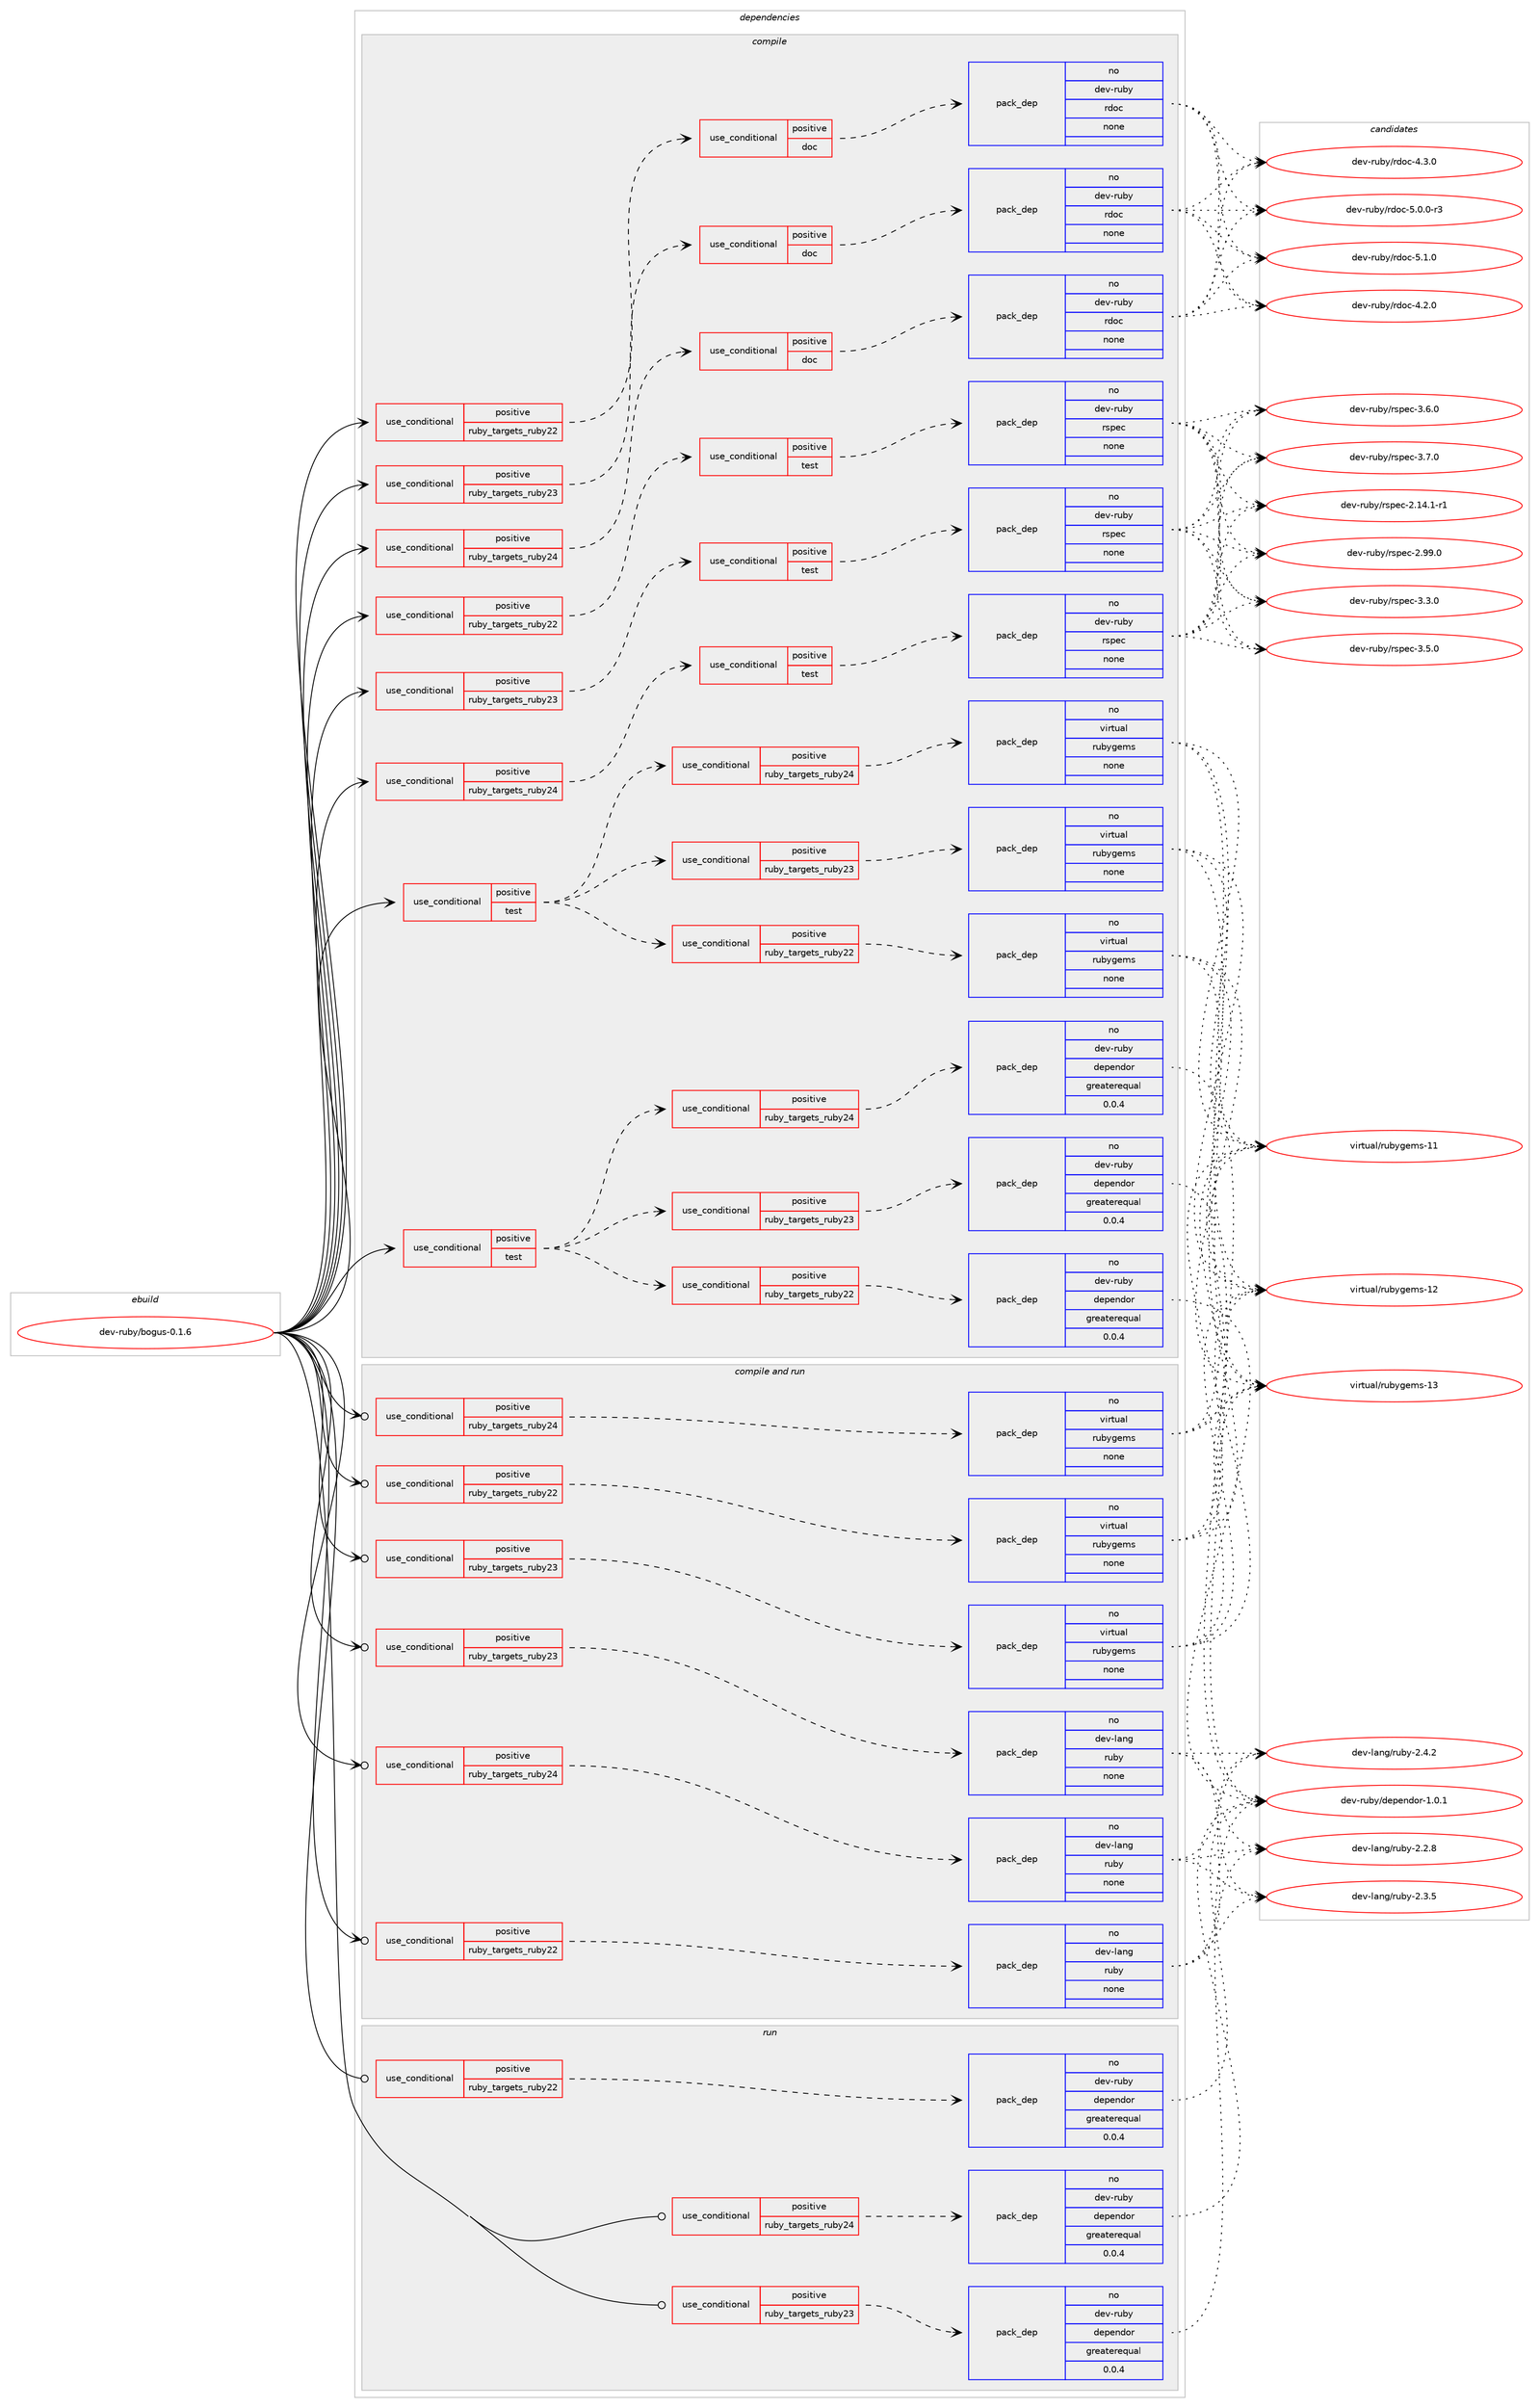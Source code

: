 digraph prolog {

# *************
# Graph options
# *************

newrank=true;
concentrate=true;
compound=true;
graph [rankdir=LR,fontname=Helvetica,fontsize=10,ranksep=1.5];#, ranksep=2.5, nodesep=0.2];
edge  [arrowhead=vee];
node  [fontname=Helvetica,fontsize=10];

# **********
# The ebuild
# **********

subgraph cluster_leftcol {
color=gray;
rank=same;
label=<<i>ebuild</i>>;
id [label="dev-ruby/bogus-0.1.6", color=red, width=4, href="../dev-ruby/bogus-0.1.6.svg"];
}

# ****************
# The dependencies
# ****************

subgraph cluster_midcol {
color=gray;
label=<<i>dependencies</i>>;
subgraph cluster_compile {
fillcolor="#eeeeee";
style=filled;
label=<<i>compile</i>>;
subgraph cond52956 {
dependency230692 [label=<<TABLE BORDER="0" CELLBORDER="1" CELLSPACING="0" CELLPADDING="4"><TR><TD ROWSPAN="3" CELLPADDING="10">use_conditional</TD></TR><TR><TD>positive</TD></TR><TR><TD>ruby_targets_ruby22</TD></TR></TABLE>>, shape=none, color=red];
subgraph cond52957 {
dependency230693 [label=<<TABLE BORDER="0" CELLBORDER="1" CELLSPACING="0" CELLPADDING="4"><TR><TD ROWSPAN="3" CELLPADDING="10">use_conditional</TD></TR><TR><TD>positive</TD></TR><TR><TD>doc</TD></TR></TABLE>>, shape=none, color=red];
subgraph pack173662 {
dependency230694 [label=<<TABLE BORDER="0" CELLBORDER="1" CELLSPACING="0" CELLPADDING="4" WIDTH="220"><TR><TD ROWSPAN="6" CELLPADDING="30">pack_dep</TD></TR><TR><TD WIDTH="110">no</TD></TR><TR><TD>dev-ruby</TD></TR><TR><TD>rdoc</TD></TR><TR><TD>none</TD></TR><TR><TD></TD></TR></TABLE>>, shape=none, color=blue];
}
dependency230693:e -> dependency230694:w [weight=20,style="dashed",arrowhead="vee"];
}
dependency230692:e -> dependency230693:w [weight=20,style="dashed",arrowhead="vee"];
}
id:e -> dependency230692:w [weight=20,style="solid",arrowhead="vee"];
subgraph cond52958 {
dependency230695 [label=<<TABLE BORDER="0" CELLBORDER="1" CELLSPACING="0" CELLPADDING="4"><TR><TD ROWSPAN="3" CELLPADDING="10">use_conditional</TD></TR><TR><TD>positive</TD></TR><TR><TD>ruby_targets_ruby22</TD></TR></TABLE>>, shape=none, color=red];
subgraph cond52959 {
dependency230696 [label=<<TABLE BORDER="0" CELLBORDER="1" CELLSPACING="0" CELLPADDING="4"><TR><TD ROWSPAN="3" CELLPADDING="10">use_conditional</TD></TR><TR><TD>positive</TD></TR><TR><TD>test</TD></TR></TABLE>>, shape=none, color=red];
subgraph pack173663 {
dependency230697 [label=<<TABLE BORDER="0" CELLBORDER="1" CELLSPACING="0" CELLPADDING="4" WIDTH="220"><TR><TD ROWSPAN="6" CELLPADDING="30">pack_dep</TD></TR><TR><TD WIDTH="110">no</TD></TR><TR><TD>dev-ruby</TD></TR><TR><TD>rspec</TD></TR><TR><TD>none</TD></TR><TR><TD></TD></TR></TABLE>>, shape=none, color=blue];
}
dependency230696:e -> dependency230697:w [weight=20,style="dashed",arrowhead="vee"];
}
dependency230695:e -> dependency230696:w [weight=20,style="dashed",arrowhead="vee"];
}
id:e -> dependency230695:w [weight=20,style="solid",arrowhead="vee"];
subgraph cond52960 {
dependency230698 [label=<<TABLE BORDER="0" CELLBORDER="1" CELLSPACING="0" CELLPADDING="4"><TR><TD ROWSPAN="3" CELLPADDING="10">use_conditional</TD></TR><TR><TD>positive</TD></TR><TR><TD>ruby_targets_ruby23</TD></TR></TABLE>>, shape=none, color=red];
subgraph cond52961 {
dependency230699 [label=<<TABLE BORDER="0" CELLBORDER="1" CELLSPACING="0" CELLPADDING="4"><TR><TD ROWSPAN="3" CELLPADDING="10">use_conditional</TD></TR><TR><TD>positive</TD></TR><TR><TD>doc</TD></TR></TABLE>>, shape=none, color=red];
subgraph pack173664 {
dependency230700 [label=<<TABLE BORDER="0" CELLBORDER="1" CELLSPACING="0" CELLPADDING="4" WIDTH="220"><TR><TD ROWSPAN="6" CELLPADDING="30">pack_dep</TD></TR><TR><TD WIDTH="110">no</TD></TR><TR><TD>dev-ruby</TD></TR><TR><TD>rdoc</TD></TR><TR><TD>none</TD></TR><TR><TD></TD></TR></TABLE>>, shape=none, color=blue];
}
dependency230699:e -> dependency230700:w [weight=20,style="dashed",arrowhead="vee"];
}
dependency230698:e -> dependency230699:w [weight=20,style="dashed",arrowhead="vee"];
}
id:e -> dependency230698:w [weight=20,style="solid",arrowhead="vee"];
subgraph cond52962 {
dependency230701 [label=<<TABLE BORDER="0" CELLBORDER="1" CELLSPACING="0" CELLPADDING="4"><TR><TD ROWSPAN="3" CELLPADDING="10">use_conditional</TD></TR><TR><TD>positive</TD></TR><TR><TD>ruby_targets_ruby23</TD></TR></TABLE>>, shape=none, color=red];
subgraph cond52963 {
dependency230702 [label=<<TABLE BORDER="0" CELLBORDER="1" CELLSPACING="0" CELLPADDING="4"><TR><TD ROWSPAN="3" CELLPADDING="10">use_conditional</TD></TR><TR><TD>positive</TD></TR><TR><TD>test</TD></TR></TABLE>>, shape=none, color=red];
subgraph pack173665 {
dependency230703 [label=<<TABLE BORDER="0" CELLBORDER="1" CELLSPACING="0" CELLPADDING="4" WIDTH="220"><TR><TD ROWSPAN="6" CELLPADDING="30">pack_dep</TD></TR><TR><TD WIDTH="110">no</TD></TR><TR><TD>dev-ruby</TD></TR><TR><TD>rspec</TD></TR><TR><TD>none</TD></TR><TR><TD></TD></TR></TABLE>>, shape=none, color=blue];
}
dependency230702:e -> dependency230703:w [weight=20,style="dashed",arrowhead="vee"];
}
dependency230701:e -> dependency230702:w [weight=20,style="dashed",arrowhead="vee"];
}
id:e -> dependency230701:w [weight=20,style="solid",arrowhead="vee"];
subgraph cond52964 {
dependency230704 [label=<<TABLE BORDER="0" CELLBORDER="1" CELLSPACING="0" CELLPADDING="4"><TR><TD ROWSPAN="3" CELLPADDING="10">use_conditional</TD></TR><TR><TD>positive</TD></TR><TR><TD>ruby_targets_ruby24</TD></TR></TABLE>>, shape=none, color=red];
subgraph cond52965 {
dependency230705 [label=<<TABLE BORDER="0" CELLBORDER="1" CELLSPACING="0" CELLPADDING="4"><TR><TD ROWSPAN="3" CELLPADDING="10">use_conditional</TD></TR><TR><TD>positive</TD></TR><TR><TD>doc</TD></TR></TABLE>>, shape=none, color=red];
subgraph pack173666 {
dependency230706 [label=<<TABLE BORDER="0" CELLBORDER="1" CELLSPACING="0" CELLPADDING="4" WIDTH="220"><TR><TD ROWSPAN="6" CELLPADDING="30">pack_dep</TD></TR><TR><TD WIDTH="110">no</TD></TR><TR><TD>dev-ruby</TD></TR><TR><TD>rdoc</TD></TR><TR><TD>none</TD></TR><TR><TD></TD></TR></TABLE>>, shape=none, color=blue];
}
dependency230705:e -> dependency230706:w [weight=20,style="dashed",arrowhead="vee"];
}
dependency230704:e -> dependency230705:w [weight=20,style="dashed",arrowhead="vee"];
}
id:e -> dependency230704:w [weight=20,style="solid",arrowhead="vee"];
subgraph cond52966 {
dependency230707 [label=<<TABLE BORDER="0" CELLBORDER="1" CELLSPACING="0" CELLPADDING="4"><TR><TD ROWSPAN="3" CELLPADDING="10">use_conditional</TD></TR><TR><TD>positive</TD></TR><TR><TD>ruby_targets_ruby24</TD></TR></TABLE>>, shape=none, color=red];
subgraph cond52967 {
dependency230708 [label=<<TABLE BORDER="0" CELLBORDER="1" CELLSPACING="0" CELLPADDING="4"><TR><TD ROWSPAN="3" CELLPADDING="10">use_conditional</TD></TR><TR><TD>positive</TD></TR><TR><TD>test</TD></TR></TABLE>>, shape=none, color=red];
subgraph pack173667 {
dependency230709 [label=<<TABLE BORDER="0" CELLBORDER="1" CELLSPACING="0" CELLPADDING="4" WIDTH="220"><TR><TD ROWSPAN="6" CELLPADDING="30">pack_dep</TD></TR><TR><TD WIDTH="110">no</TD></TR><TR><TD>dev-ruby</TD></TR><TR><TD>rspec</TD></TR><TR><TD>none</TD></TR><TR><TD></TD></TR></TABLE>>, shape=none, color=blue];
}
dependency230708:e -> dependency230709:w [weight=20,style="dashed",arrowhead="vee"];
}
dependency230707:e -> dependency230708:w [weight=20,style="dashed",arrowhead="vee"];
}
id:e -> dependency230707:w [weight=20,style="solid",arrowhead="vee"];
subgraph cond52968 {
dependency230710 [label=<<TABLE BORDER="0" CELLBORDER="1" CELLSPACING="0" CELLPADDING="4"><TR><TD ROWSPAN="3" CELLPADDING="10">use_conditional</TD></TR><TR><TD>positive</TD></TR><TR><TD>test</TD></TR></TABLE>>, shape=none, color=red];
subgraph cond52969 {
dependency230711 [label=<<TABLE BORDER="0" CELLBORDER="1" CELLSPACING="0" CELLPADDING="4"><TR><TD ROWSPAN="3" CELLPADDING="10">use_conditional</TD></TR><TR><TD>positive</TD></TR><TR><TD>ruby_targets_ruby22</TD></TR></TABLE>>, shape=none, color=red];
subgraph pack173668 {
dependency230712 [label=<<TABLE BORDER="0" CELLBORDER="1" CELLSPACING="0" CELLPADDING="4" WIDTH="220"><TR><TD ROWSPAN="6" CELLPADDING="30">pack_dep</TD></TR><TR><TD WIDTH="110">no</TD></TR><TR><TD>dev-ruby</TD></TR><TR><TD>dependor</TD></TR><TR><TD>greaterequal</TD></TR><TR><TD>0.0.4</TD></TR></TABLE>>, shape=none, color=blue];
}
dependency230711:e -> dependency230712:w [weight=20,style="dashed",arrowhead="vee"];
}
dependency230710:e -> dependency230711:w [weight=20,style="dashed",arrowhead="vee"];
subgraph cond52970 {
dependency230713 [label=<<TABLE BORDER="0" CELLBORDER="1" CELLSPACING="0" CELLPADDING="4"><TR><TD ROWSPAN="3" CELLPADDING="10">use_conditional</TD></TR><TR><TD>positive</TD></TR><TR><TD>ruby_targets_ruby23</TD></TR></TABLE>>, shape=none, color=red];
subgraph pack173669 {
dependency230714 [label=<<TABLE BORDER="0" CELLBORDER="1" CELLSPACING="0" CELLPADDING="4" WIDTH="220"><TR><TD ROWSPAN="6" CELLPADDING="30">pack_dep</TD></TR><TR><TD WIDTH="110">no</TD></TR><TR><TD>dev-ruby</TD></TR><TR><TD>dependor</TD></TR><TR><TD>greaterequal</TD></TR><TR><TD>0.0.4</TD></TR></TABLE>>, shape=none, color=blue];
}
dependency230713:e -> dependency230714:w [weight=20,style="dashed",arrowhead="vee"];
}
dependency230710:e -> dependency230713:w [weight=20,style="dashed",arrowhead="vee"];
subgraph cond52971 {
dependency230715 [label=<<TABLE BORDER="0" CELLBORDER="1" CELLSPACING="0" CELLPADDING="4"><TR><TD ROWSPAN="3" CELLPADDING="10">use_conditional</TD></TR><TR><TD>positive</TD></TR><TR><TD>ruby_targets_ruby24</TD></TR></TABLE>>, shape=none, color=red];
subgraph pack173670 {
dependency230716 [label=<<TABLE BORDER="0" CELLBORDER="1" CELLSPACING="0" CELLPADDING="4" WIDTH="220"><TR><TD ROWSPAN="6" CELLPADDING="30">pack_dep</TD></TR><TR><TD WIDTH="110">no</TD></TR><TR><TD>dev-ruby</TD></TR><TR><TD>dependor</TD></TR><TR><TD>greaterequal</TD></TR><TR><TD>0.0.4</TD></TR></TABLE>>, shape=none, color=blue];
}
dependency230715:e -> dependency230716:w [weight=20,style="dashed",arrowhead="vee"];
}
dependency230710:e -> dependency230715:w [weight=20,style="dashed",arrowhead="vee"];
}
id:e -> dependency230710:w [weight=20,style="solid",arrowhead="vee"];
subgraph cond52972 {
dependency230717 [label=<<TABLE BORDER="0" CELLBORDER="1" CELLSPACING="0" CELLPADDING="4"><TR><TD ROWSPAN="3" CELLPADDING="10">use_conditional</TD></TR><TR><TD>positive</TD></TR><TR><TD>test</TD></TR></TABLE>>, shape=none, color=red];
subgraph cond52973 {
dependency230718 [label=<<TABLE BORDER="0" CELLBORDER="1" CELLSPACING="0" CELLPADDING="4"><TR><TD ROWSPAN="3" CELLPADDING="10">use_conditional</TD></TR><TR><TD>positive</TD></TR><TR><TD>ruby_targets_ruby22</TD></TR></TABLE>>, shape=none, color=red];
subgraph pack173671 {
dependency230719 [label=<<TABLE BORDER="0" CELLBORDER="1" CELLSPACING="0" CELLPADDING="4" WIDTH="220"><TR><TD ROWSPAN="6" CELLPADDING="30">pack_dep</TD></TR><TR><TD WIDTH="110">no</TD></TR><TR><TD>virtual</TD></TR><TR><TD>rubygems</TD></TR><TR><TD>none</TD></TR><TR><TD></TD></TR></TABLE>>, shape=none, color=blue];
}
dependency230718:e -> dependency230719:w [weight=20,style="dashed",arrowhead="vee"];
}
dependency230717:e -> dependency230718:w [weight=20,style="dashed",arrowhead="vee"];
subgraph cond52974 {
dependency230720 [label=<<TABLE BORDER="0" CELLBORDER="1" CELLSPACING="0" CELLPADDING="4"><TR><TD ROWSPAN="3" CELLPADDING="10">use_conditional</TD></TR><TR><TD>positive</TD></TR><TR><TD>ruby_targets_ruby23</TD></TR></TABLE>>, shape=none, color=red];
subgraph pack173672 {
dependency230721 [label=<<TABLE BORDER="0" CELLBORDER="1" CELLSPACING="0" CELLPADDING="4" WIDTH="220"><TR><TD ROWSPAN="6" CELLPADDING="30">pack_dep</TD></TR><TR><TD WIDTH="110">no</TD></TR><TR><TD>virtual</TD></TR><TR><TD>rubygems</TD></TR><TR><TD>none</TD></TR><TR><TD></TD></TR></TABLE>>, shape=none, color=blue];
}
dependency230720:e -> dependency230721:w [weight=20,style="dashed",arrowhead="vee"];
}
dependency230717:e -> dependency230720:w [weight=20,style="dashed",arrowhead="vee"];
subgraph cond52975 {
dependency230722 [label=<<TABLE BORDER="0" CELLBORDER="1" CELLSPACING="0" CELLPADDING="4"><TR><TD ROWSPAN="3" CELLPADDING="10">use_conditional</TD></TR><TR><TD>positive</TD></TR><TR><TD>ruby_targets_ruby24</TD></TR></TABLE>>, shape=none, color=red];
subgraph pack173673 {
dependency230723 [label=<<TABLE BORDER="0" CELLBORDER="1" CELLSPACING="0" CELLPADDING="4" WIDTH="220"><TR><TD ROWSPAN="6" CELLPADDING="30">pack_dep</TD></TR><TR><TD WIDTH="110">no</TD></TR><TR><TD>virtual</TD></TR><TR><TD>rubygems</TD></TR><TR><TD>none</TD></TR><TR><TD></TD></TR></TABLE>>, shape=none, color=blue];
}
dependency230722:e -> dependency230723:w [weight=20,style="dashed",arrowhead="vee"];
}
dependency230717:e -> dependency230722:w [weight=20,style="dashed",arrowhead="vee"];
}
id:e -> dependency230717:w [weight=20,style="solid",arrowhead="vee"];
}
subgraph cluster_compileandrun {
fillcolor="#eeeeee";
style=filled;
label=<<i>compile and run</i>>;
subgraph cond52976 {
dependency230724 [label=<<TABLE BORDER="0" CELLBORDER="1" CELLSPACING="0" CELLPADDING="4"><TR><TD ROWSPAN="3" CELLPADDING="10">use_conditional</TD></TR><TR><TD>positive</TD></TR><TR><TD>ruby_targets_ruby22</TD></TR></TABLE>>, shape=none, color=red];
subgraph pack173674 {
dependency230725 [label=<<TABLE BORDER="0" CELLBORDER="1" CELLSPACING="0" CELLPADDING="4" WIDTH="220"><TR><TD ROWSPAN="6" CELLPADDING="30">pack_dep</TD></TR><TR><TD WIDTH="110">no</TD></TR><TR><TD>dev-lang</TD></TR><TR><TD>ruby</TD></TR><TR><TD>none</TD></TR><TR><TD></TD></TR></TABLE>>, shape=none, color=blue];
}
dependency230724:e -> dependency230725:w [weight=20,style="dashed",arrowhead="vee"];
}
id:e -> dependency230724:w [weight=20,style="solid",arrowhead="odotvee"];
subgraph cond52977 {
dependency230726 [label=<<TABLE BORDER="0" CELLBORDER="1" CELLSPACING="0" CELLPADDING="4"><TR><TD ROWSPAN="3" CELLPADDING="10">use_conditional</TD></TR><TR><TD>positive</TD></TR><TR><TD>ruby_targets_ruby22</TD></TR></TABLE>>, shape=none, color=red];
subgraph pack173675 {
dependency230727 [label=<<TABLE BORDER="0" CELLBORDER="1" CELLSPACING="0" CELLPADDING="4" WIDTH="220"><TR><TD ROWSPAN="6" CELLPADDING="30">pack_dep</TD></TR><TR><TD WIDTH="110">no</TD></TR><TR><TD>virtual</TD></TR><TR><TD>rubygems</TD></TR><TR><TD>none</TD></TR><TR><TD></TD></TR></TABLE>>, shape=none, color=blue];
}
dependency230726:e -> dependency230727:w [weight=20,style="dashed",arrowhead="vee"];
}
id:e -> dependency230726:w [weight=20,style="solid",arrowhead="odotvee"];
subgraph cond52978 {
dependency230728 [label=<<TABLE BORDER="0" CELLBORDER="1" CELLSPACING="0" CELLPADDING="4"><TR><TD ROWSPAN="3" CELLPADDING="10">use_conditional</TD></TR><TR><TD>positive</TD></TR><TR><TD>ruby_targets_ruby23</TD></TR></TABLE>>, shape=none, color=red];
subgraph pack173676 {
dependency230729 [label=<<TABLE BORDER="0" CELLBORDER="1" CELLSPACING="0" CELLPADDING="4" WIDTH="220"><TR><TD ROWSPAN="6" CELLPADDING="30">pack_dep</TD></TR><TR><TD WIDTH="110">no</TD></TR><TR><TD>dev-lang</TD></TR><TR><TD>ruby</TD></TR><TR><TD>none</TD></TR><TR><TD></TD></TR></TABLE>>, shape=none, color=blue];
}
dependency230728:e -> dependency230729:w [weight=20,style="dashed",arrowhead="vee"];
}
id:e -> dependency230728:w [weight=20,style="solid",arrowhead="odotvee"];
subgraph cond52979 {
dependency230730 [label=<<TABLE BORDER="0" CELLBORDER="1" CELLSPACING="0" CELLPADDING="4"><TR><TD ROWSPAN="3" CELLPADDING="10">use_conditional</TD></TR><TR><TD>positive</TD></TR><TR><TD>ruby_targets_ruby23</TD></TR></TABLE>>, shape=none, color=red];
subgraph pack173677 {
dependency230731 [label=<<TABLE BORDER="0" CELLBORDER="1" CELLSPACING="0" CELLPADDING="4" WIDTH="220"><TR><TD ROWSPAN="6" CELLPADDING="30">pack_dep</TD></TR><TR><TD WIDTH="110">no</TD></TR><TR><TD>virtual</TD></TR><TR><TD>rubygems</TD></TR><TR><TD>none</TD></TR><TR><TD></TD></TR></TABLE>>, shape=none, color=blue];
}
dependency230730:e -> dependency230731:w [weight=20,style="dashed",arrowhead="vee"];
}
id:e -> dependency230730:w [weight=20,style="solid",arrowhead="odotvee"];
subgraph cond52980 {
dependency230732 [label=<<TABLE BORDER="0" CELLBORDER="1" CELLSPACING="0" CELLPADDING="4"><TR><TD ROWSPAN="3" CELLPADDING="10">use_conditional</TD></TR><TR><TD>positive</TD></TR><TR><TD>ruby_targets_ruby24</TD></TR></TABLE>>, shape=none, color=red];
subgraph pack173678 {
dependency230733 [label=<<TABLE BORDER="0" CELLBORDER="1" CELLSPACING="0" CELLPADDING="4" WIDTH="220"><TR><TD ROWSPAN="6" CELLPADDING="30">pack_dep</TD></TR><TR><TD WIDTH="110">no</TD></TR><TR><TD>dev-lang</TD></TR><TR><TD>ruby</TD></TR><TR><TD>none</TD></TR><TR><TD></TD></TR></TABLE>>, shape=none, color=blue];
}
dependency230732:e -> dependency230733:w [weight=20,style="dashed",arrowhead="vee"];
}
id:e -> dependency230732:w [weight=20,style="solid",arrowhead="odotvee"];
subgraph cond52981 {
dependency230734 [label=<<TABLE BORDER="0" CELLBORDER="1" CELLSPACING="0" CELLPADDING="4"><TR><TD ROWSPAN="3" CELLPADDING="10">use_conditional</TD></TR><TR><TD>positive</TD></TR><TR><TD>ruby_targets_ruby24</TD></TR></TABLE>>, shape=none, color=red];
subgraph pack173679 {
dependency230735 [label=<<TABLE BORDER="0" CELLBORDER="1" CELLSPACING="0" CELLPADDING="4" WIDTH="220"><TR><TD ROWSPAN="6" CELLPADDING="30">pack_dep</TD></TR><TR><TD WIDTH="110">no</TD></TR><TR><TD>virtual</TD></TR><TR><TD>rubygems</TD></TR><TR><TD>none</TD></TR><TR><TD></TD></TR></TABLE>>, shape=none, color=blue];
}
dependency230734:e -> dependency230735:w [weight=20,style="dashed",arrowhead="vee"];
}
id:e -> dependency230734:w [weight=20,style="solid",arrowhead="odotvee"];
}
subgraph cluster_run {
fillcolor="#eeeeee";
style=filled;
label=<<i>run</i>>;
subgraph cond52982 {
dependency230736 [label=<<TABLE BORDER="0" CELLBORDER="1" CELLSPACING="0" CELLPADDING="4"><TR><TD ROWSPAN="3" CELLPADDING="10">use_conditional</TD></TR><TR><TD>positive</TD></TR><TR><TD>ruby_targets_ruby22</TD></TR></TABLE>>, shape=none, color=red];
subgraph pack173680 {
dependency230737 [label=<<TABLE BORDER="0" CELLBORDER="1" CELLSPACING="0" CELLPADDING="4" WIDTH="220"><TR><TD ROWSPAN="6" CELLPADDING="30">pack_dep</TD></TR><TR><TD WIDTH="110">no</TD></TR><TR><TD>dev-ruby</TD></TR><TR><TD>dependor</TD></TR><TR><TD>greaterequal</TD></TR><TR><TD>0.0.4</TD></TR></TABLE>>, shape=none, color=blue];
}
dependency230736:e -> dependency230737:w [weight=20,style="dashed",arrowhead="vee"];
}
id:e -> dependency230736:w [weight=20,style="solid",arrowhead="odot"];
subgraph cond52983 {
dependency230738 [label=<<TABLE BORDER="0" CELLBORDER="1" CELLSPACING="0" CELLPADDING="4"><TR><TD ROWSPAN="3" CELLPADDING="10">use_conditional</TD></TR><TR><TD>positive</TD></TR><TR><TD>ruby_targets_ruby23</TD></TR></TABLE>>, shape=none, color=red];
subgraph pack173681 {
dependency230739 [label=<<TABLE BORDER="0" CELLBORDER="1" CELLSPACING="0" CELLPADDING="4" WIDTH="220"><TR><TD ROWSPAN="6" CELLPADDING="30">pack_dep</TD></TR><TR><TD WIDTH="110">no</TD></TR><TR><TD>dev-ruby</TD></TR><TR><TD>dependor</TD></TR><TR><TD>greaterequal</TD></TR><TR><TD>0.0.4</TD></TR></TABLE>>, shape=none, color=blue];
}
dependency230738:e -> dependency230739:w [weight=20,style="dashed",arrowhead="vee"];
}
id:e -> dependency230738:w [weight=20,style="solid",arrowhead="odot"];
subgraph cond52984 {
dependency230740 [label=<<TABLE BORDER="0" CELLBORDER="1" CELLSPACING="0" CELLPADDING="4"><TR><TD ROWSPAN="3" CELLPADDING="10">use_conditional</TD></TR><TR><TD>positive</TD></TR><TR><TD>ruby_targets_ruby24</TD></TR></TABLE>>, shape=none, color=red];
subgraph pack173682 {
dependency230741 [label=<<TABLE BORDER="0" CELLBORDER="1" CELLSPACING="0" CELLPADDING="4" WIDTH="220"><TR><TD ROWSPAN="6" CELLPADDING="30">pack_dep</TD></TR><TR><TD WIDTH="110">no</TD></TR><TR><TD>dev-ruby</TD></TR><TR><TD>dependor</TD></TR><TR><TD>greaterequal</TD></TR><TR><TD>0.0.4</TD></TR></TABLE>>, shape=none, color=blue];
}
dependency230740:e -> dependency230741:w [weight=20,style="dashed",arrowhead="vee"];
}
id:e -> dependency230740:w [weight=20,style="solid",arrowhead="odot"];
}
}

# **************
# The candidates
# **************

subgraph cluster_choices {
rank=same;
color=gray;
label=<<i>candidates</i>>;

subgraph choice173662 {
color=black;
nodesep=1;
choice10010111845114117981214711410011199455246504648 [label="dev-ruby/rdoc-4.2.0", color=red, width=4,href="../dev-ruby/rdoc-4.2.0.svg"];
choice10010111845114117981214711410011199455246514648 [label="dev-ruby/rdoc-4.3.0", color=red, width=4,href="../dev-ruby/rdoc-4.3.0.svg"];
choice100101118451141179812147114100111994553464846484511451 [label="dev-ruby/rdoc-5.0.0-r3", color=red, width=4,href="../dev-ruby/rdoc-5.0.0-r3.svg"];
choice10010111845114117981214711410011199455346494648 [label="dev-ruby/rdoc-5.1.0", color=red, width=4,href="../dev-ruby/rdoc-5.1.0.svg"];
dependency230694:e -> choice10010111845114117981214711410011199455246504648:w [style=dotted,weight="100"];
dependency230694:e -> choice10010111845114117981214711410011199455246514648:w [style=dotted,weight="100"];
dependency230694:e -> choice100101118451141179812147114100111994553464846484511451:w [style=dotted,weight="100"];
dependency230694:e -> choice10010111845114117981214711410011199455346494648:w [style=dotted,weight="100"];
}
subgraph choice173663 {
color=black;
nodesep=1;
choice10010111845114117981214711411511210199455046495246494511449 [label="dev-ruby/rspec-2.14.1-r1", color=red, width=4,href="../dev-ruby/rspec-2.14.1-r1.svg"];
choice1001011184511411798121471141151121019945504657574648 [label="dev-ruby/rspec-2.99.0", color=red, width=4,href="../dev-ruby/rspec-2.99.0.svg"];
choice10010111845114117981214711411511210199455146514648 [label="dev-ruby/rspec-3.3.0", color=red, width=4,href="../dev-ruby/rspec-3.3.0.svg"];
choice10010111845114117981214711411511210199455146534648 [label="dev-ruby/rspec-3.5.0", color=red, width=4,href="../dev-ruby/rspec-3.5.0.svg"];
choice10010111845114117981214711411511210199455146544648 [label="dev-ruby/rspec-3.6.0", color=red, width=4,href="../dev-ruby/rspec-3.6.0.svg"];
choice10010111845114117981214711411511210199455146554648 [label="dev-ruby/rspec-3.7.0", color=red, width=4,href="../dev-ruby/rspec-3.7.0.svg"];
dependency230697:e -> choice10010111845114117981214711411511210199455046495246494511449:w [style=dotted,weight="100"];
dependency230697:e -> choice1001011184511411798121471141151121019945504657574648:w [style=dotted,weight="100"];
dependency230697:e -> choice10010111845114117981214711411511210199455146514648:w [style=dotted,weight="100"];
dependency230697:e -> choice10010111845114117981214711411511210199455146534648:w [style=dotted,weight="100"];
dependency230697:e -> choice10010111845114117981214711411511210199455146544648:w [style=dotted,weight="100"];
dependency230697:e -> choice10010111845114117981214711411511210199455146554648:w [style=dotted,weight="100"];
}
subgraph choice173664 {
color=black;
nodesep=1;
choice10010111845114117981214711410011199455246504648 [label="dev-ruby/rdoc-4.2.0", color=red, width=4,href="../dev-ruby/rdoc-4.2.0.svg"];
choice10010111845114117981214711410011199455246514648 [label="dev-ruby/rdoc-4.3.0", color=red, width=4,href="../dev-ruby/rdoc-4.3.0.svg"];
choice100101118451141179812147114100111994553464846484511451 [label="dev-ruby/rdoc-5.0.0-r3", color=red, width=4,href="../dev-ruby/rdoc-5.0.0-r3.svg"];
choice10010111845114117981214711410011199455346494648 [label="dev-ruby/rdoc-5.1.0", color=red, width=4,href="../dev-ruby/rdoc-5.1.0.svg"];
dependency230700:e -> choice10010111845114117981214711410011199455246504648:w [style=dotted,weight="100"];
dependency230700:e -> choice10010111845114117981214711410011199455246514648:w [style=dotted,weight="100"];
dependency230700:e -> choice100101118451141179812147114100111994553464846484511451:w [style=dotted,weight="100"];
dependency230700:e -> choice10010111845114117981214711410011199455346494648:w [style=dotted,weight="100"];
}
subgraph choice173665 {
color=black;
nodesep=1;
choice10010111845114117981214711411511210199455046495246494511449 [label="dev-ruby/rspec-2.14.1-r1", color=red, width=4,href="../dev-ruby/rspec-2.14.1-r1.svg"];
choice1001011184511411798121471141151121019945504657574648 [label="dev-ruby/rspec-2.99.0", color=red, width=4,href="../dev-ruby/rspec-2.99.0.svg"];
choice10010111845114117981214711411511210199455146514648 [label="dev-ruby/rspec-3.3.0", color=red, width=4,href="../dev-ruby/rspec-3.3.0.svg"];
choice10010111845114117981214711411511210199455146534648 [label="dev-ruby/rspec-3.5.0", color=red, width=4,href="../dev-ruby/rspec-3.5.0.svg"];
choice10010111845114117981214711411511210199455146544648 [label="dev-ruby/rspec-3.6.0", color=red, width=4,href="../dev-ruby/rspec-3.6.0.svg"];
choice10010111845114117981214711411511210199455146554648 [label="dev-ruby/rspec-3.7.0", color=red, width=4,href="../dev-ruby/rspec-3.7.0.svg"];
dependency230703:e -> choice10010111845114117981214711411511210199455046495246494511449:w [style=dotted,weight="100"];
dependency230703:e -> choice1001011184511411798121471141151121019945504657574648:w [style=dotted,weight="100"];
dependency230703:e -> choice10010111845114117981214711411511210199455146514648:w [style=dotted,weight="100"];
dependency230703:e -> choice10010111845114117981214711411511210199455146534648:w [style=dotted,weight="100"];
dependency230703:e -> choice10010111845114117981214711411511210199455146544648:w [style=dotted,weight="100"];
dependency230703:e -> choice10010111845114117981214711411511210199455146554648:w [style=dotted,weight="100"];
}
subgraph choice173666 {
color=black;
nodesep=1;
choice10010111845114117981214711410011199455246504648 [label="dev-ruby/rdoc-4.2.0", color=red, width=4,href="../dev-ruby/rdoc-4.2.0.svg"];
choice10010111845114117981214711410011199455246514648 [label="dev-ruby/rdoc-4.3.0", color=red, width=4,href="../dev-ruby/rdoc-4.3.0.svg"];
choice100101118451141179812147114100111994553464846484511451 [label="dev-ruby/rdoc-5.0.0-r3", color=red, width=4,href="../dev-ruby/rdoc-5.0.0-r3.svg"];
choice10010111845114117981214711410011199455346494648 [label="dev-ruby/rdoc-5.1.0", color=red, width=4,href="../dev-ruby/rdoc-5.1.0.svg"];
dependency230706:e -> choice10010111845114117981214711410011199455246504648:w [style=dotted,weight="100"];
dependency230706:e -> choice10010111845114117981214711410011199455246514648:w [style=dotted,weight="100"];
dependency230706:e -> choice100101118451141179812147114100111994553464846484511451:w [style=dotted,weight="100"];
dependency230706:e -> choice10010111845114117981214711410011199455346494648:w [style=dotted,weight="100"];
}
subgraph choice173667 {
color=black;
nodesep=1;
choice10010111845114117981214711411511210199455046495246494511449 [label="dev-ruby/rspec-2.14.1-r1", color=red, width=4,href="../dev-ruby/rspec-2.14.1-r1.svg"];
choice1001011184511411798121471141151121019945504657574648 [label="dev-ruby/rspec-2.99.0", color=red, width=4,href="../dev-ruby/rspec-2.99.0.svg"];
choice10010111845114117981214711411511210199455146514648 [label="dev-ruby/rspec-3.3.0", color=red, width=4,href="../dev-ruby/rspec-3.3.0.svg"];
choice10010111845114117981214711411511210199455146534648 [label="dev-ruby/rspec-3.5.0", color=red, width=4,href="../dev-ruby/rspec-3.5.0.svg"];
choice10010111845114117981214711411511210199455146544648 [label="dev-ruby/rspec-3.6.0", color=red, width=4,href="../dev-ruby/rspec-3.6.0.svg"];
choice10010111845114117981214711411511210199455146554648 [label="dev-ruby/rspec-3.7.0", color=red, width=4,href="../dev-ruby/rspec-3.7.0.svg"];
dependency230709:e -> choice10010111845114117981214711411511210199455046495246494511449:w [style=dotted,weight="100"];
dependency230709:e -> choice1001011184511411798121471141151121019945504657574648:w [style=dotted,weight="100"];
dependency230709:e -> choice10010111845114117981214711411511210199455146514648:w [style=dotted,weight="100"];
dependency230709:e -> choice10010111845114117981214711411511210199455146534648:w [style=dotted,weight="100"];
dependency230709:e -> choice10010111845114117981214711411511210199455146544648:w [style=dotted,weight="100"];
dependency230709:e -> choice10010111845114117981214711411511210199455146554648:w [style=dotted,weight="100"];
}
subgraph choice173668 {
color=black;
nodesep=1;
choice100101118451141179812147100101112101110100111114454946484649 [label="dev-ruby/dependor-1.0.1", color=red, width=4,href="../dev-ruby/dependor-1.0.1.svg"];
dependency230712:e -> choice100101118451141179812147100101112101110100111114454946484649:w [style=dotted,weight="100"];
}
subgraph choice173669 {
color=black;
nodesep=1;
choice100101118451141179812147100101112101110100111114454946484649 [label="dev-ruby/dependor-1.0.1", color=red, width=4,href="../dev-ruby/dependor-1.0.1.svg"];
dependency230714:e -> choice100101118451141179812147100101112101110100111114454946484649:w [style=dotted,weight="100"];
}
subgraph choice173670 {
color=black;
nodesep=1;
choice100101118451141179812147100101112101110100111114454946484649 [label="dev-ruby/dependor-1.0.1", color=red, width=4,href="../dev-ruby/dependor-1.0.1.svg"];
dependency230716:e -> choice100101118451141179812147100101112101110100111114454946484649:w [style=dotted,weight="100"];
}
subgraph choice173671 {
color=black;
nodesep=1;
choice118105114116117971084711411798121103101109115454949 [label="virtual/rubygems-11", color=red, width=4,href="../virtual/rubygems-11.svg"];
choice118105114116117971084711411798121103101109115454950 [label="virtual/rubygems-12", color=red, width=4,href="../virtual/rubygems-12.svg"];
choice118105114116117971084711411798121103101109115454951 [label="virtual/rubygems-13", color=red, width=4,href="../virtual/rubygems-13.svg"];
dependency230719:e -> choice118105114116117971084711411798121103101109115454949:w [style=dotted,weight="100"];
dependency230719:e -> choice118105114116117971084711411798121103101109115454950:w [style=dotted,weight="100"];
dependency230719:e -> choice118105114116117971084711411798121103101109115454951:w [style=dotted,weight="100"];
}
subgraph choice173672 {
color=black;
nodesep=1;
choice118105114116117971084711411798121103101109115454949 [label="virtual/rubygems-11", color=red, width=4,href="../virtual/rubygems-11.svg"];
choice118105114116117971084711411798121103101109115454950 [label="virtual/rubygems-12", color=red, width=4,href="../virtual/rubygems-12.svg"];
choice118105114116117971084711411798121103101109115454951 [label="virtual/rubygems-13", color=red, width=4,href="../virtual/rubygems-13.svg"];
dependency230721:e -> choice118105114116117971084711411798121103101109115454949:w [style=dotted,weight="100"];
dependency230721:e -> choice118105114116117971084711411798121103101109115454950:w [style=dotted,weight="100"];
dependency230721:e -> choice118105114116117971084711411798121103101109115454951:w [style=dotted,weight="100"];
}
subgraph choice173673 {
color=black;
nodesep=1;
choice118105114116117971084711411798121103101109115454949 [label="virtual/rubygems-11", color=red, width=4,href="../virtual/rubygems-11.svg"];
choice118105114116117971084711411798121103101109115454950 [label="virtual/rubygems-12", color=red, width=4,href="../virtual/rubygems-12.svg"];
choice118105114116117971084711411798121103101109115454951 [label="virtual/rubygems-13", color=red, width=4,href="../virtual/rubygems-13.svg"];
dependency230723:e -> choice118105114116117971084711411798121103101109115454949:w [style=dotted,weight="100"];
dependency230723:e -> choice118105114116117971084711411798121103101109115454950:w [style=dotted,weight="100"];
dependency230723:e -> choice118105114116117971084711411798121103101109115454951:w [style=dotted,weight="100"];
}
subgraph choice173674 {
color=black;
nodesep=1;
choice10010111845108971101034711411798121455046504656 [label="dev-lang/ruby-2.2.8", color=red, width=4,href="../dev-lang/ruby-2.2.8.svg"];
choice10010111845108971101034711411798121455046514653 [label="dev-lang/ruby-2.3.5", color=red, width=4,href="../dev-lang/ruby-2.3.5.svg"];
choice10010111845108971101034711411798121455046524650 [label="dev-lang/ruby-2.4.2", color=red, width=4,href="../dev-lang/ruby-2.4.2.svg"];
dependency230725:e -> choice10010111845108971101034711411798121455046504656:w [style=dotted,weight="100"];
dependency230725:e -> choice10010111845108971101034711411798121455046514653:w [style=dotted,weight="100"];
dependency230725:e -> choice10010111845108971101034711411798121455046524650:w [style=dotted,weight="100"];
}
subgraph choice173675 {
color=black;
nodesep=1;
choice118105114116117971084711411798121103101109115454949 [label="virtual/rubygems-11", color=red, width=4,href="../virtual/rubygems-11.svg"];
choice118105114116117971084711411798121103101109115454950 [label="virtual/rubygems-12", color=red, width=4,href="../virtual/rubygems-12.svg"];
choice118105114116117971084711411798121103101109115454951 [label="virtual/rubygems-13", color=red, width=4,href="../virtual/rubygems-13.svg"];
dependency230727:e -> choice118105114116117971084711411798121103101109115454949:w [style=dotted,weight="100"];
dependency230727:e -> choice118105114116117971084711411798121103101109115454950:w [style=dotted,weight="100"];
dependency230727:e -> choice118105114116117971084711411798121103101109115454951:w [style=dotted,weight="100"];
}
subgraph choice173676 {
color=black;
nodesep=1;
choice10010111845108971101034711411798121455046504656 [label="dev-lang/ruby-2.2.8", color=red, width=4,href="../dev-lang/ruby-2.2.8.svg"];
choice10010111845108971101034711411798121455046514653 [label="dev-lang/ruby-2.3.5", color=red, width=4,href="../dev-lang/ruby-2.3.5.svg"];
choice10010111845108971101034711411798121455046524650 [label="dev-lang/ruby-2.4.2", color=red, width=4,href="../dev-lang/ruby-2.4.2.svg"];
dependency230729:e -> choice10010111845108971101034711411798121455046504656:w [style=dotted,weight="100"];
dependency230729:e -> choice10010111845108971101034711411798121455046514653:w [style=dotted,weight="100"];
dependency230729:e -> choice10010111845108971101034711411798121455046524650:w [style=dotted,weight="100"];
}
subgraph choice173677 {
color=black;
nodesep=1;
choice118105114116117971084711411798121103101109115454949 [label="virtual/rubygems-11", color=red, width=4,href="../virtual/rubygems-11.svg"];
choice118105114116117971084711411798121103101109115454950 [label="virtual/rubygems-12", color=red, width=4,href="../virtual/rubygems-12.svg"];
choice118105114116117971084711411798121103101109115454951 [label="virtual/rubygems-13", color=red, width=4,href="../virtual/rubygems-13.svg"];
dependency230731:e -> choice118105114116117971084711411798121103101109115454949:w [style=dotted,weight="100"];
dependency230731:e -> choice118105114116117971084711411798121103101109115454950:w [style=dotted,weight="100"];
dependency230731:e -> choice118105114116117971084711411798121103101109115454951:w [style=dotted,weight="100"];
}
subgraph choice173678 {
color=black;
nodesep=1;
choice10010111845108971101034711411798121455046504656 [label="dev-lang/ruby-2.2.8", color=red, width=4,href="../dev-lang/ruby-2.2.8.svg"];
choice10010111845108971101034711411798121455046514653 [label="dev-lang/ruby-2.3.5", color=red, width=4,href="../dev-lang/ruby-2.3.5.svg"];
choice10010111845108971101034711411798121455046524650 [label="dev-lang/ruby-2.4.2", color=red, width=4,href="../dev-lang/ruby-2.4.2.svg"];
dependency230733:e -> choice10010111845108971101034711411798121455046504656:w [style=dotted,weight="100"];
dependency230733:e -> choice10010111845108971101034711411798121455046514653:w [style=dotted,weight="100"];
dependency230733:e -> choice10010111845108971101034711411798121455046524650:w [style=dotted,weight="100"];
}
subgraph choice173679 {
color=black;
nodesep=1;
choice118105114116117971084711411798121103101109115454949 [label="virtual/rubygems-11", color=red, width=4,href="../virtual/rubygems-11.svg"];
choice118105114116117971084711411798121103101109115454950 [label="virtual/rubygems-12", color=red, width=4,href="../virtual/rubygems-12.svg"];
choice118105114116117971084711411798121103101109115454951 [label="virtual/rubygems-13", color=red, width=4,href="../virtual/rubygems-13.svg"];
dependency230735:e -> choice118105114116117971084711411798121103101109115454949:w [style=dotted,weight="100"];
dependency230735:e -> choice118105114116117971084711411798121103101109115454950:w [style=dotted,weight="100"];
dependency230735:e -> choice118105114116117971084711411798121103101109115454951:w [style=dotted,weight="100"];
}
subgraph choice173680 {
color=black;
nodesep=1;
choice100101118451141179812147100101112101110100111114454946484649 [label="dev-ruby/dependor-1.0.1", color=red, width=4,href="../dev-ruby/dependor-1.0.1.svg"];
dependency230737:e -> choice100101118451141179812147100101112101110100111114454946484649:w [style=dotted,weight="100"];
}
subgraph choice173681 {
color=black;
nodesep=1;
choice100101118451141179812147100101112101110100111114454946484649 [label="dev-ruby/dependor-1.0.1", color=red, width=4,href="../dev-ruby/dependor-1.0.1.svg"];
dependency230739:e -> choice100101118451141179812147100101112101110100111114454946484649:w [style=dotted,weight="100"];
}
subgraph choice173682 {
color=black;
nodesep=1;
choice100101118451141179812147100101112101110100111114454946484649 [label="dev-ruby/dependor-1.0.1", color=red, width=4,href="../dev-ruby/dependor-1.0.1.svg"];
dependency230741:e -> choice100101118451141179812147100101112101110100111114454946484649:w [style=dotted,weight="100"];
}
}

}
